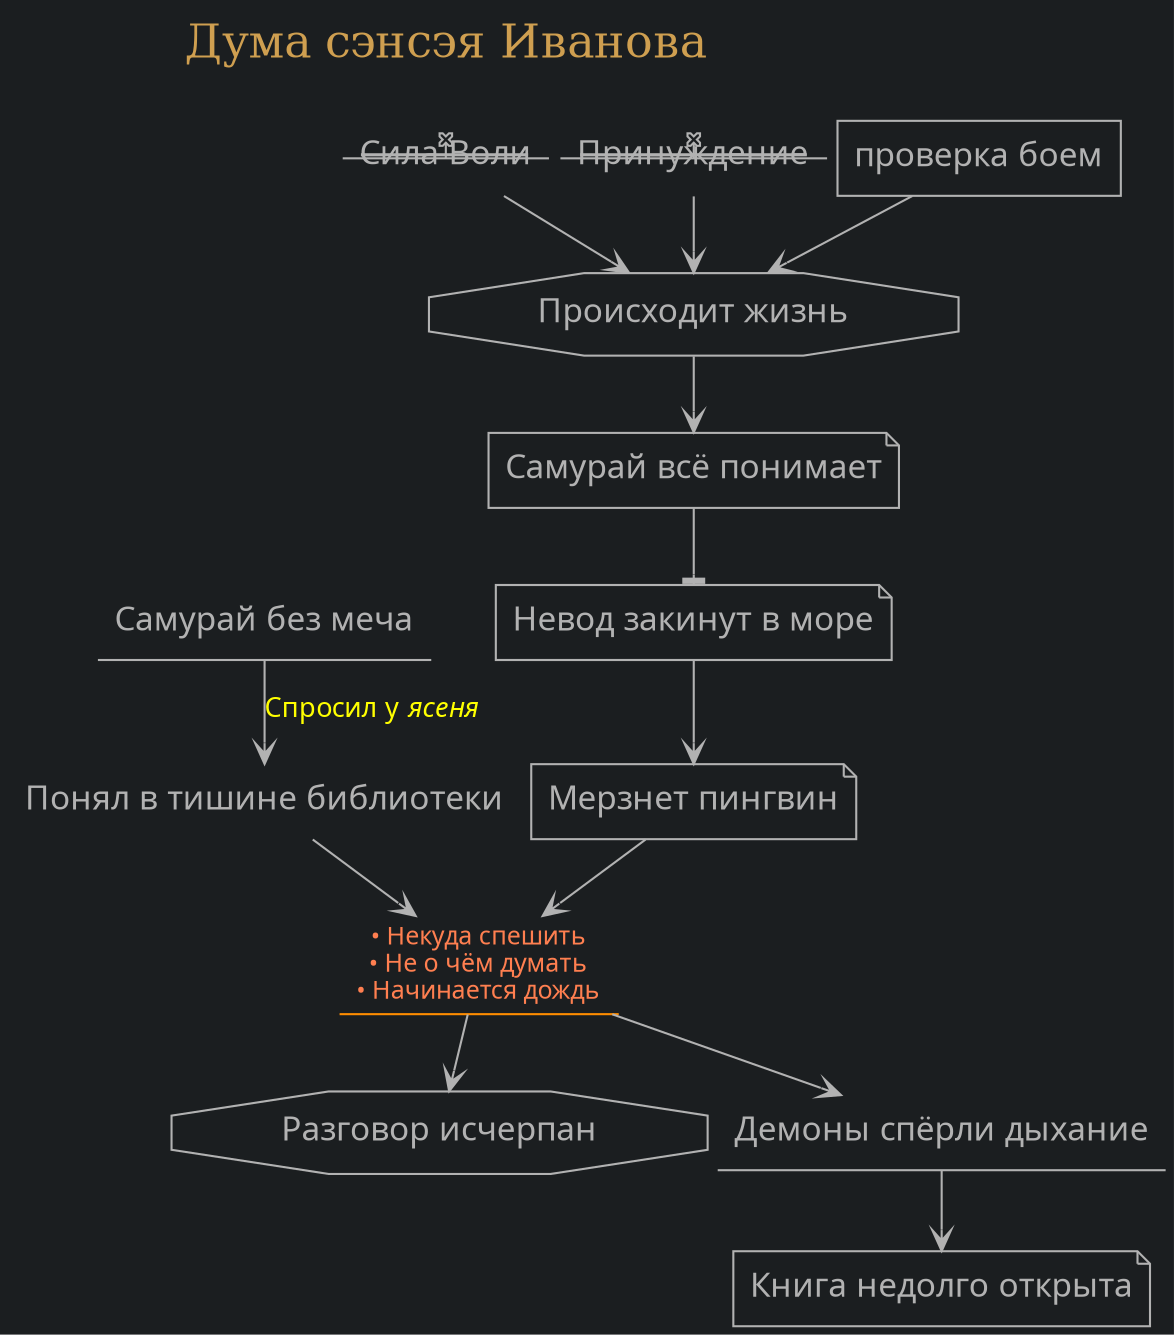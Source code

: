 digraph СистемноеМышление {
	rankdir=TB; // направление раскладки графа: T — top (сверху), B — bottom (снизу)
	bgcolor="#1b1e20"; // Фон всей диаграммы — тёмно-серый

	// Заголовок: отдельный узел с особым рангом "source"
	title [label="Дума сэнсэя Иванова", shape=plaintext, fontsize=22, fontcolor="#cf9f50"];
	// Невидимые узлы слева и справа для центрирования заголовка
	left [label="", style=invis];
	right [label="", style=invis];
	// Чтобы все три были на одном уровне (ранге) — заголовок центрируется между ними
	{ rank=source; left; title; right; }

	// Настройки всех узлов
	node [
		fontcolor="#b2b2b2" // цвет текста и рамок (светло-серый) https://graphviz.org/doc/info/colors.html
		color="#b2b2b2" // цвет рамок (границ) узлов
		fillcolor="#1b1e20" // фон узлов — тёмно-серый
		style=filled // стиль заливки узла — залить цветом из fillcolor
		fontname="Ysabeau"
		fontsize="16"
	];

	// Настройки всех рёбер
	edge [
		arrowhead=open // глобальный тип стрелок https://graphviz.org/docs/attr-types/arrowType/
		color="#b2b2b2" // цвет линий и шрифта (светло-серый)
		fontname="Ysabeau"
		fontsize="16"
	];

	// нельзя сразу объявлять и соединять узлы, как в Mermaid
	// надо сперва расписать все сущности
	
	// можно задать отдельно форму каждому узлу: id2 [shape=box, label="Невод закинут в море"];
	// а можно их группировать 
	node [shape=octagon];
	S [label="Происходит жизнь"] // S = Start
	E [label="Разговор исчерпан"]; // E  End
		
	node [shape=proteasesite];
	сила_воли [label=<<s>Сила Воли</s>>]
	принуждение [label=<<s>Принуждение</s>>];
	проверка_боем [label="проверка боем", shape=box];

	node [shape=note];
	id1 [label="Самурай всё понимает", comment="I am node id1"];
	id2 [label="Невод закинут в море"];
	rybka [label="Мерзнет пингвин"];
	biblioteka [shape=plaintext, label="Понял в тишине библиотеки"];
	bookIsClosed [label="Книга недолго открыта"];
	
	node [shape=underline];
	как_думать [label="Самурай без меча"];
	gameOver [label="Демоны спёрли дыхание"];
	listOfEvents [label="• Некуда спешить\n• Не о чём думать\n• Начинается дождь", fontsize=12, fontcolor="Coral", color="DarkOrange"];
	
	// затем узлы можно соединять в самых причудливых сочетаниях
	
	сила_воли -> S;
	принуждение -> S;
	проверка_боем -> S;
	
	как_думать -> biblioteka [label=<<font color="yellow" point-size="13">Спросил у <i>ясеня</i></font>>];
	biblioteka -> listOfEvents;

	S -> id1;
	id1 -> id2 [arrowhead=tee]; // чтобы задать стиль отдельной стрелке, ноды одного пути надо разнести "две отдельно"
	id2 -> rybka -> listOfEvents -> E;
		
	listOfEvents -> gameOver -> bookIsClosed;
	
}